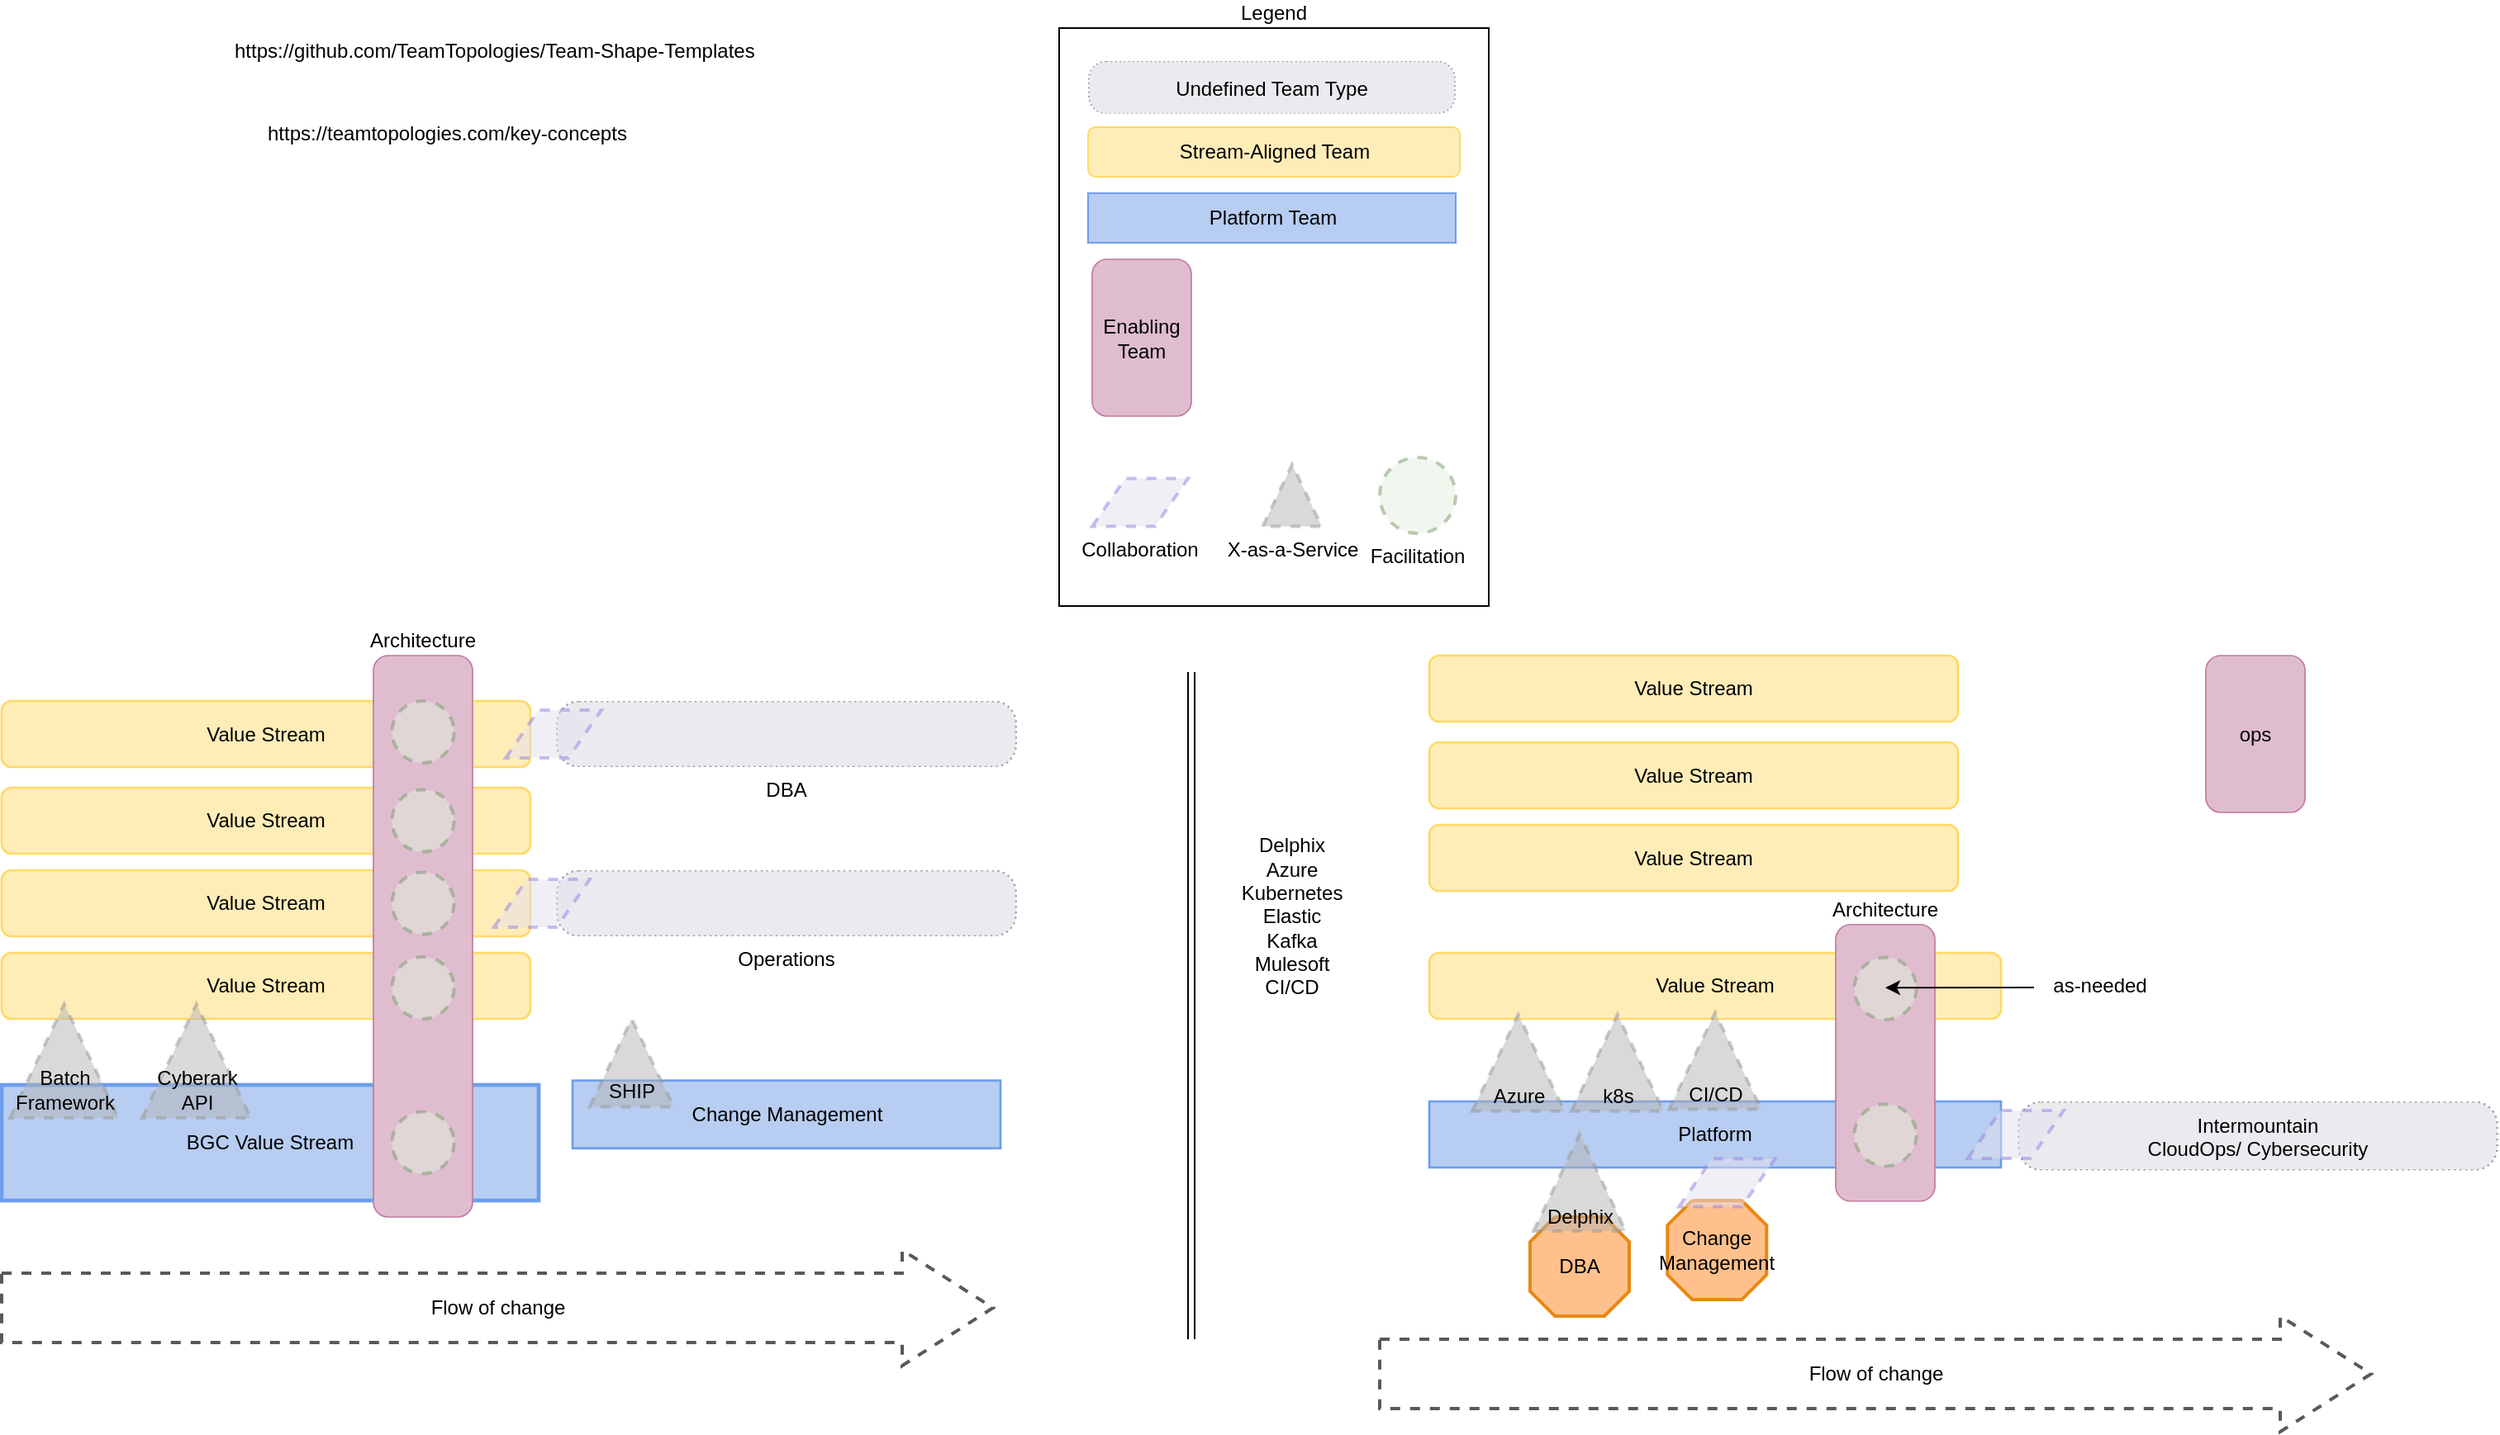<mxfile version="21.0.6" type="github">
  <diagram name="Page-1" id="b2X0Cin1PfoKi7R9eayR">
    <mxGraphModel dx="2736" dy="3094" grid="1" gridSize="10" guides="1" tooltips="1" connect="1" arrows="1" fold="1" page="1" pageScale="1" pageWidth="850" pageHeight="1100" math="0" shadow="0">
      <root>
        <mxCell id="0" />
        <mxCell id="1" parent="0" />
        <mxCell id="JFUwCKO8B1FGGGvDRDL4-5" value="Platform" style="shape=stencil(tVTLboMwEPyavVZgq4l6bAw595Af2JBNY8XYyLh5/H0MS6WiAqkqONkz650dP9YgVX3CikAkFksCmYEQHwbD0fkykjvCOIg4u3IsFQnjE+NVB7GuqAjMXdBr3BviSB28O9NVH0KXIhpe5pC8QyOWgFSFszama2frXuRHPMqgtiHiG8t0he89VJHXJQXynVtmQWz/LvvyuoxwupDfvuy3+9n9zifcd5wudXGzCaf/l5UqMmOPW6o9FudP777sYdCMbzpq+r0/6cpBPyNVpYo9TxN2uJELZ5yPBI9tNRBylb3l+Wb6bI/amOHszVpl2yc302Szg4lFowvajf/aX8vy/9cSDw==);whiteSpace=wrap;html=1;fontColor=#000000;fillColor=#BBD2F6;strokeColor=#6D9EEB;" parent="1" vertex="1">
          <mxGeometry x="804" y="-1120" width="346" height="40" as="geometry" />
        </mxCell>
        <mxCell id="JFUwCKO8B1FGGGvDRDL4-4" value="Value Stream" style="shape=stencil(tVRRboMwDD2NPztBoqH2swvlAtsFUnDbqCFBIW232y/EVBpaodMEX+Q9288vIQ5w0Z5kg8ASI2sEngNj796hrFdbrY4GqxD6CDDwYXWjjJQlhE+Esx7KtsHSE3eVTsm9Roq03tkz3lTl+xLW8XwHyRY6sQS4KK0xoVxZ0w4iP+JBRirjA/4kmb7x1wA16FSNHl3vllhgxd9lX16XEU4X8juUvbuf3e98wkPH6VI/bjbh9P+yXARm7HJzsZfl+ejsxVQPzcSI68Zq+tI/Gc2HpkZac3GwDic80TSXVlsXCPrGbsB4UeSbLJs+4IPSeqx6l7+tn1eTg4mk0YS48V/7iyw9hZH4Bg==);whiteSpace=wrap;html=1;strokeWidth=2;fillColor=#FFEDB8;strokeColor=#FFD966;" parent="1" vertex="1">
          <mxGeometry x="804" y="-1210" width="346" height="40" as="geometry" />
        </mxCell>
        <mxCell id="JFUwCKO8B1FGGGvDRDL4-2" value="Architecture" style="shape=stencil(tVTtjoIwEHya/r1Ae8b7q0WewBeouKeN0JJSv97epdu7HBHQXCAhgZnpzk5Dt0zI5qhqYDwxqgImMsb5xqhdqc0ByS2oChn8upKWfiaEjxF/RayaGgpP5EU5jRZASuOdPcFV732s4S0vNixZodo+QhbWGCzX1jQd5Y+ONkobj/hGNrHxvYNqcLoCDy7GI5bx/H3bj8U8xulMebu2P+knzzudcTdxOtePm8w4/b+tkMgMHW4hd6o4HZw9m31vmKC4dqzGD/2r2exNNdBbyG/rYCQUjXNhS+uQoHdox7iQfLleDTT9tddl2V+d5etM5q+rKcHIosEFYeNP+wssXYOBeAA=);whiteSpace=wrap;html=1;rotation=0;fontColor=#000000;strokeColor=#C9DFBE;fillColor=#C9DFBE;labelPosition=center;verticalLabelPosition=top;align=center;verticalAlign=bottom;" parent="1" vertex="1">
          <mxGeometry x="1050" y="-1227.12" width="60" height="167.5" as="geometry" />
        </mxCell>
        <mxCell id="fTQG1C9vcmR5dNO8YUxH-10" value="Change Management" style="shape=stencil(tVTLboMwEPyavVZgq4l6bAw595Af2JBNY8XYyLh5/H0MS6WiAqkqONkz650dP9YgVX3CikAkFksCmYEQHwbD0fkykjvCOIg4u3IsFQnjE+NVB7GuqAjMXdBr3BviSB28O9NVH0KXIhpe5pC8QyOWgFSFszama2frXuRHPMqgtiHiG8t0he89VJHXJQXynVtmQWz/LvvyuoxwupDfvuy3+9n9zifcd5wudXGzCaf/l5UqMmOPW6o9FudP777sYdCMbzpq+r0/6cpBPyNVpYo9TxN2uJELZ5yPBI9tNRBylb3l+Wb6bI/amOHszVpl2yc302Szg4lFowvajf/aX8vy/9cSDw==);whiteSpace=wrap;html=1;fontColor=#000000;fillColor=#BBD2F6;strokeColor=#6D9EEB;" vertex="1" parent="1">
          <mxGeometry x="285.5" y="-1132.63" width="259" height="41" as="geometry" />
        </mxCell>
        <mxCell id="fTQG1C9vcmR5dNO8YUxH-9" value="BGC Value Stream" style="shape=stencil(tVTLboMwEPyavVZgq4l6bAw595Af2JBNY8XYyLh5/H0MS6WiAqkqONkz650dP9YgVX3CikAkFksCmYEQHwbD0fkykjvCOIg4u3IsFQnjE+NVB7GuqAjMXdBr3BviSB28O9NVH0KXIhpe5pC8QyOWgFSFszama2frXuRHPMqgtiHiG8t0he89VJHXJQXynVtmQWz/LvvyuoxwupDfvuy3+9n9zifcd5wudXGzCaf/l5UqMmOPW6o9FudP777sYdCMbzpq+r0/6cpBPyNVpYo9TxN2uJELZ5yPBI9tNRBylb3l+Wb6bI/amOHszVpl2yc302Szg4lFowvajf/aX8vy/9cSDw==);whiteSpace=wrap;html=1;fontColor=#000000;fillColor=#BBD2F6;strokeColor=#6D9EEB;" vertex="1" parent="1">
          <mxGeometry x="-60" y="-1130" width="325" height="70" as="geometry" />
        </mxCell>
        <mxCell id="JFUwCKO8B1FGGGvDRDL4-1" value="Value Stream" style="shape=stencil(tVRRboMwDD2NPztBoqH2swvlAtsFUnDbqCFBIW232y/EVBpaodMEX+Q9288vIQ5w0Z5kg8ASI2sEngNj796hrFdbrY4GqxD6CDDwYXWjjJQlhE+Esx7KtsHSE3eVTsm9Roq03tkz3lTl+xLW8XwHyRY6sQS4KK0xoVxZ0w4iP+JBRirjA/4kmb7x1wA16FSNHl3vllhgxd9lX16XEU4X8juUvbuf3e98wkPH6VI/bjbh9P+yXARm7HJzsZfl+ejsxVQPzcSI68Zq+tI/Gc2HpkZac3GwDic80TSXVlsXCPrGbsB4UeSbLJs+4IPSeqx6l7+tn1eTg4mk0YS48V/7iyw9hZH4Bg==);whiteSpace=wrap;html=1;strokeWidth=2;fillColor=#FFEDB8;strokeColor=#FFD966;" parent="1" vertex="1">
          <mxGeometry x="804" y="-1287.5" width="320" height="40" as="geometry" />
        </mxCell>
        <mxCell id="JFUwCKO8B1FGGGvDRDL4-3" value="Value Stream" style="shape=stencil(tVRRboMwDD2NPztBoqH2swvlAtsFUnDbqCFBIW232y/EVBpaodMEX+Q9288vIQ5w0Z5kg8ASI2sEngNj796hrFdbrY4GqxD6CDDwYXWjjJQlhE+Esx7KtsHSE3eVTsm9Roq03tkz3lTl+xLW8XwHyRY6sQS4KK0xoVxZ0w4iP+JBRirjA/4kmb7x1wA16FSNHl3vllhgxd9lX16XEU4X8juUvbuf3e98wkPH6VI/bjbh9P+yXARm7HJzsZfl+ejsxVQPzcSI68Zq+tI/Gc2HpkZac3GwDic80TSXVlsXCPrGbsB4UeSbLJs+4IPSeqx6l7+tn1eTg4mk0YS48V/7iyw9hZH4Bg==);whiteSpace=wrap;html=1;strokeWidth=2;fillColor=#FFEDB8;strokeColor=#FFD966;" parent="1" vertex="1">
          <mxGeometry x="804" y="-1337.5" width="320" height="40" as="geometry" />
        </mxCell>
        <mxCell id="JFUwCKO8B1FGGGvDRDL4-6" value="Flow of change" style="html=1;shadow=0;dashed=1;align=center;verticalAlign=middle;shape=mxgraph.arrows2.arrow;dy=0.4;dx=55;notch=0;strokeWidth=2;strokeColor=#595959;" parent="1" vertex="1">
          <mxGeometry x="774" y="-990" width="600" height="70" as="geometry" />
        </mxCell>
        <mxCell id="JFUwCKO8B1FGGGvDRDL4-7" value="ops" style="shape=stencil(tVTtjoIwEHya/r1Ae8b7q0WewBeouKeN0JJSv97epdu7HBHQXCAhgZnpzk5Dt0zI5qhqYDwxqgImMsb5xqhdqc0ByS2oChn8upKWfiaEjxF/RayaGgpP5EU5jRZASuOdPcFV732s4S0vNixZodo+QhbWGCzX1jQd5Y+ONkobj/hGNrHxvYNqcLoCDy7GI5bx/H3bj8U8xulMebu2P+knzzudcTdxOtePm8w4/b+tkMgMHW4hd6o4HZw9m31vmKC4dqzGD/2r2exNNdBbyG/rYCQUjXNhS+uQoHdox7iQfLleDTT9tddl2V+d5etM5q+rKcHIosEFYeNP+wssXYOBeAA=);whiteSpace=wrap;html=1;rotation=0;fontColor=#000000;strokeColor=#C9DFBE;fillColor=#C9DFBE;" parent="1" vertex="1">
          <mxGeometry x="1274" y="-1390" width="60" height="95" as="geometry" />
        </mxCell>
        <mxCell id="JFUwCKO8B1FGGGvDRDL4-8" value="Azure" style="verticalLabelPosition=middle;verticalAlign=bottom;html=1;shape=mxgraph.basic.acute_triangle;dx=0.5;strokeColor=#999696;strokeWidth=2;fillColor=#B4B4B4;fontFamily=Helvetica;labelPosition=center;align=center;sketch=0;opacity=50;dashed=1;" parent="1" vertex="1">
          <mxGeometry x="830" y="-1172.62" width="55.72" height="58.5" as="geometry" />
        </mxCell>
        <mxCell id="JFUwCKO8B1FGGGvDRDL4-9" value="Value Stream" style="shape=stencil(tVRRboMwDD2NPztBoqH2swvlAtsFUnDbqCFBIW232y/EVBpaodMEX+Q9288vIQ5w0Z5kg8ASI2sEngNj796hrFdbrY4GqxD6CDDwYXWjjJQlhE+Esx7KtsHSE3eVTsm9Roq03tkz3lTl+xLW8XwHyRY6sQS4KK0xoVxZ0w4iP+JBRirjA/4kmb7x1wA16FSNHl3vllhgxd9lX16XEU4X8juUvbuf3e98wkPH6VI/bjbh9P+yXARm7HJzsZfl+ejsxVQPzcSI68Zq+tI/Gc2HpkZac3GwDic80TSXVlsXCPrGbsB4UeSbLJs+4IPSeqx6l7+tn1eTg4mk0YS48V/7iyw9hZH4Bg==);whiteSpace=wrap;html=1;strokeWidth=2;fillColor=#FFEDB8;strokeColor=#FFD966;" parent="1" vertex="1">
          <mxGeometry x="804" y="-1390" width="320" height="40" as="geometry" />
        </mxCell>
        <mxCell id="JFUwCKO8B1FGGGvDRDL4-13" value="" style="ellipse;whiteSpace=wrap;html=1;aspect=fixed;opacity=50;fillColor=#E3EFDE;strokeColor=#78996B;strokeWidth=2;dashed=1;" parent="1" vertex="1">
          <mxGeometry x="1061.25" y="-1207.12" width="37.5" height="37.5" as="geometry" />
        </mxCell>
        <mxCell id="JFUwCKO8B1FGGGvDRDL4-16" value="Value Stream" style="shape=stencil(tVRRboMwDD2NPztBoqH2swvlAtsFUnDbqCFBIW232y/EVBpaodMEX+Q9288vIQ5w0Z5kg8ASI2sEngNj796hrFdbrY4GqxD6CDDwYXWjjJQlhE+Esx7KtsHSE3eVTsm9Roq03tkz3lTl+xLW8XwHyRY6sQS4KK0xoVxZ0w4iP+JBRirjA/4kmb7x1wA16FSNHl3vllhgxd9lX16XEU4X8juUvbuf3e98wkPH6VI/bjbh9P+yXARm7HJzsZfl+ejsxVQPzcSI68Zq+tI/Gc2HpkZac3GwDic80TSXVlsXCPrGbsB4UeSbLJs+4IPSeqx6l7+tn1eTg4mk0YS48V/7iyw9hZH4Bg==);whiteSpace=wrap;html=1;strokeWidth=2;fillColor=#FFEDB8;strokeColor=#FFD966;" parent="1" vertex="1">
          <mxGeometry x="-60" y="-1260" width="320" height="40" as="geometry" />
        </mxCell>
        <mxCell id="JFUwCKO8B1FGGGvDRDL4-17" value="Value Stream" style="shape=stencil(tVRRboMwDD2NPztBoqH2swvlAtsFUnDbqCFBIW232y/EVBpaodMEX+Q9288vIQ5w0Z5kg8ASI2sEngNj796hrFdbrY4GqxD6CDDwYXWjjJQlhE+Esx7KtsHSE3eVTsm9Roq03tkz3lTl+xLW8XwHyRY6sQS4KK0xoVxZ0w4iP+JBRirjA/4kmb7x1wA16FSNHl3vllhgxd9lX16XEU4X8juUvbuf3e98wkPH6VI/bjbh9P+yXARm7HJzsZfl+ejsxVQPzcSI68Zq+tI/Gc2HpkZac3GwDic80TSXVlsXCPrGbsB4UeSbLJs+4IPSeqx6l7+tn1eTg4mk0YS48V/7iyw9hZH4Bg==);whiteSpace=wrap;html=1;strokeWidth=2;fillColor=#FFEDB8;strokeColor=#FFD966;" parent="1" vertex="1">
          <mxGeometry x="-60" y="-1310" width="320" height="40" as="geometry" />
        </mxCell>
        <mxCell id="JFUwCKO8B1FGGGvDRDL4-18" value="Value Stream" style="shape=stencil(tVRRboMwDD2NPztBoqH2swvlAtsFUnDbqCFBIW232y/EVBpaodMEX+Q9288vIQ5w0Z5kg8ASI2sEngNj796hrFdbrY4GqxD6CDDwYXWjjJQlhE+Esx7KtsHSE3eVTsm9Roq03tkz3lTl+xLW8XwHyRY6sQS4KK0xoVxZ0w4iP+JBRirjA/4kmb7x1wA16FSNHl3vllhgxd9lX16XEU4X8juUvbuf3e98wkPH6VI/bjbh9P+yXARm7HJzsZfl+ejsxVQPzcSI68Zq+tI/Gc2HpkZac3GwDic80TSXVlsXCPrGbsB4UeSbLJs+4IPSeqx6l7+tn1eTg4mk0YS48V/7iyw9hZH4Bg==);whiteSpace=wrap;html=1;strokeWidth=2;fillColor=#FFEDB8;strokeColor=#FFD966;" parent="1" vertex="1">
          <mxGeometry x="-60" y="-1210" width="320" height="40" as="geometry" />
        </mxCell>
        <mxCell id="JFUwCKO8B1FGGGvDRDL4-20" value="Flow of change" style="html=1;shadow=0;dashed=1;align=center;verticalAlign=middle;shape=mxgraph.arrows2.arrow;dy=0.4;dx=55;notch=0;strokeWidth=2;strokeColor=#595959;" parent="1" vertex="1">
          <mxGeometry x="-60" y="-1030" width="600" height="70" as="geometry" />
        </mxCell>
        <mxCell id="JFUwCKO8B1FGGGvDRDL4-23" value="Value Stream" style="shape=stencil(tVRRboMwDD2NPztBoqH2swvlAtsFUnDbqCFBIW232y/EVBpaodMEX+Q9288vIQ5w0Z5kg8ASI2sEngNj796hrFdbrY4GqxD6CDDwYXWjjJQlhE+Esx7KtsHSE3eVTsm9Roq03tkz3lTl+xLW8XwHyRY6sQS4KK0xoVxZ0w4iP+JBRirjA/4kmb7x1wA16FSNHl3vllhgxd9lX16XEU4X8juUvbuf3e98wkPH6VI/bjbh9P+yXARm7HJzsZfl+ejsxVQPzcSI68Zq+tI/Gc2HpkZac3GwDic80TSXVlsXCPrGbsB4UeSbLJs+4IPSeqx6l7+tn1eTg4mk0YS48V/7iyw9hZH4Bg==);whiteSpace=wrap;html=1;strokeWidth=2;fillColor=#FFEDB8;strokeColor=#FFD966;" parent="1" vertex="1">
          <mxGeometry x="-60" y="-1362.5" width="320" height="40" as="geometry" />
        </mxCell>
        <mxCell id="JFUwCKO8B1FGGGvDRDL4-24" value="Architecture" style="shape=stencil(tVTtjoIwEHya/r1Ae8b7q0WewBeouKeN0JJSv97epdu7HBHQXCAhgZnpzk5Dt0zI5qhqYDwxqgImMsb5xqhdqc0ByS2oChn8upKWfiaEjxF/RayaGgpP5EU5jRZASuOdPcFV732s4S0vNixZodo+QhbWGCzX1jQd5Y+ONkobj/hGNrHxvYNqcLoCDy7GI5bx/H3bj8U8xulMebu2P+knzzudcTdxOtePm8w4/b+tkMgMHW4hd6o4HZw9m31vmKC4dqzGD/2r2exNNdBbyG/rYCQUjXNhS+uQoHdox7iQfLleDTT9tddl2V+d5etM5q+rKcHIosEFYeNP+wssXYOBeAA=);whiteSpace=wrap;html=1;rotation=0;fontColor=#000000;strokeColor=#C9DFBE;fillColor=#C9DFBE;labelPosition=center;verticalLabelPosition=top;align=center;verticalAlign=bottom;" parent="1" vertex="1">
          <mxGeometry x="165" y="-1390" width="60" height="340" as="geometry" />
        </mxCell>
        <mxCell id="JFUwCKO8B1FGGGvDRDL4-25" value="" style="ellipse;whiteSpace=wrap;html=1;aspect=fixed;opacity=50;fillColor=#E3EFDE;strokeColor=#78996B;strokeWidth=2;dashed=1;" parent="1" vertex="1">
          <mxGeometry x="176.25" y="-1362.5" width="37.5" height="37.5" as="geometry" />
        </mxCell>
        <mxCell id="JFUwCKO8B1FGGGvDRDL4-26" value="" style="ellipse;whiteSpace=wrap;html=1;aspect=fixed;opacity=50;fillColor=#E3EFDE;strokeColor=#78996B;strokeWidth=2;dashed=1;" parent="1" vertex="1">
          <mxGeometry x="176.25" y="-1308.75" width="37.5" height="37.5" as="geometry" />
        </mxCell>
        <mxCell id="JFUwCKO8B1FGGGvDRDL4-27" value="" style="ellipse;whiteSpace=wrap;html=1;aspect=fixed;opacity=50;fillColor=#E3EFDE;strokeColor=#78996B;strokeWidth=2;dashed=1;" parent="1" vertex="1">
          <mxGeometry x="176.25" y="-1258.75" width="37.5" height="37.5" as="geometry" />
        </mxCell>
        <mxCell id="JFUwCKO8B1FGGGvDRDL4-28" value="" style="ellipse;whiteSpace=wrap;html=1;aspect=fixed;opacity=50;fillColor=#E3EFDE;strokeColor=#78996B;strokeWidth=2;dashed=1;" parent="1" vertex="1">
          <mxGeometry x="176.25" y="-1207.5" width="37.5" height="37.5" as="geometry" />
        </mxCell>
        <mxCell id="JFUwCKO8B1FGGGvDRDL4-29" value="DBA" style="shape=image;verticalLabelPosition=bottom;verticalAlign=top;imageAspect=0;aspect=fixed;image=data:image/svg+xml,PHN2ZyB4bWxucz0iaHR0cDovL3d3dy53My5vcmcvMjAwMC9zdmciIHdpZHRoPSI1MDEuOTk0IiBoZWlnaHQ9IjcyIiB2aWV3Qm94PSIwIDAgMTMyLjgxOSAxNi40MDQiPiYjeGE7ICAgIDxyZWN0IHg9IjMwLjY1OSIgeT0iMTQ1LjU4IiB3aWR0aD0iMTMyLjI5IiBoZWlnaHQ9IjE4Ljg3NSIgZmlsbC1ydWxlPSJldmVub2RkIiByeD0iNi4zNSIgcnk9IjYuMzUiIHRyYW5zZm9ybT0idHJhbnNsYXRlKC0zMC4zOTQgLTE0Ni44KSIgZmlsbD0iI2ViZWJlZiIgc3Ryb2tlPSIjOWI5OWFmIiBzdHJva2Utd2lkdGg9Ii41MjkiIHN0cm9rZS1kYXNoYXJyYXk9Ii41MjkxNjcsMS4wNTgzMyIvPiYjeGE7PC9zdmc+" parent="1" vertex="1">
          <mxGeometry x="275.55" y="-1362.5" width="278.89" height="40" as="geometry" />
        </mxCell>
        <mxCell id="JFUwCKO8B1FGGGvDRDL4-30" value="Operations" style="shape=image;verticalLabelPosition=bottom;verticalAlign=top;imageAspect=0;aspect=fixed;image=data:image/svg+xml,PHN2ZyB4bWxucz0iaHR0cDovL3d3dy53My5vcmcvMjAwMC9zdmciIHdpZHRoPSI1MDEuOTk0IiBoZWlnaHQ9IjcyIiB2aWV3Qm94PSIwIDAgMTMyLjgxOSAxNi40MDQiPiYjeGE7ICAgIDxyZWN0IHg9IjMwLjY1OSIgeT0iMTQ1LjU4IiB3aWR0aD0iMTMyLjI5IiBoZWlnaHQ9IjE4Ljg3NSIgZmlsbC1ydWxlPSJldmVub2RkIiByeD0iNi4zNSIgcnk9IjYuMzUiIHRyYW5zZm9ybT0idHJhbnNsYXRlKC0zMC4zOTQgLTE0Ni44KSIgZmlsbD0iI2ViZWJlZiIgc3Ryb2tlPSIjOWI5OWFmIiBzdHJva2Utd2lkdGg9Ii41MjkiIHN0cm9rZS1kYXNoYXJyYXk9Ii41MjkxNjcsMS4wNTgzMyIvPiYjeGE7PC9zdmc+" parent="1" vertex="1">
          <mxGeometry x="275.55" y="-1260" width="278.89" height="40" as="geometry" />
        </mxCell>
        <mxCell id="JFUwCKO8B1FGGGvDRDL4-31" value="Legend" style="rounded=0;whiteSpace=wrap;html=1;labelPosition=center;verticalLabelPosition=top;align=center;verticalAlign=bottom;" parent="1" vertex="1">
          <mxGeometry x="580" y="-1770" width="260" height="350" as="geometry" />
        </mxCell>
        <mxCell id="JFUwCKO8B1FGGGvDRDL4-32" value="Undefined Team Type" style="shape=image;verticalLabelPosition=middle;verticalAlign=middle;imageAspect=0;aspect=fixed;image=data:image/svg+xml,PHN2ZyB4bWxucz0iaHR0cDovL3d3dy53My5vcmcvMjAwMC9zdmciIHdpZHRoPSI1MDEuOTk0IiBoZWlnaHQ9IjcyIiB2aWV3Qm94PSIwIDAgMTMyLjgxOSAxNi40MDQiPiYjeGE7ICAgIDxyZWN0IHg9IjMwLjY1OSIgeT0iMTQ1LjU4IiB3aWR0aD0iMTMyLjI5IiBoZWlnaHQ9IjE4Ljg3NSIgZmlsbC1ydWxlPSJldmVub2RkIiByeD0iNi4zNSIgcnk9IjYuMzUiIHRyYW5zZm9ybT0idHJhbnNsYXRlKC0zMC4zOTQgLTE0Ni44KSIgZmlsbD0iI2ViZWJlZiIgc3Ryb2tlPSIjOWI5OWFmIiBzdHJva2Utd2lkdGg9Ii41MjkiIHN0cm9rZS1kYXNoYXJyYXk9Ii41MjkxNjcsMS4wNTgzMyIvPiYjeGE7PC9zdmc+;labelPosition=center;align=center;" parent="1" vertex="1">
          <mxGeometry x="597.5" y="-1750" width="222.5" height="31.91" as="geometry" />
        </mxCell>
        <mxCell id="JFUwCKO8B1FGGGvDRDL4-33" value="Stream-Aligned Team" style="shape=stencil(tVRRboMwDD2NPztBoqH2swvlAtsFUnDbqCFBIW232y/EVBpaodMEX+Q9288vIQ5w0Z5kg8ASI2sEngNj796hrFdbrY4GqxD6CDDwYXWjjJQlhE+Esx7KtsHSE3eVTsm9Roq03tkz3lTl+xLW8XwHyRY6sQS4KK0xoVxZ0w4iP+JBRirjA/4kmb7x1wA16FSNHl3vllhgxd9lX16XEU4X8juUvbuf3e98wkPH6VI/bjbh9P+yXARm7HJzsZfl+ejsxVQPzcSI68Zq+tI/Gc2HpkZac3GwDic80TSXVlsXCPrGbsB4UeSbLJs+4IPSeqx6l7+tn1eTg4mk0YS48V/7iyw9hZH4Bg==);whiteSpace=wrap;html=1;strokeWidth=2;fillColor=#FFEDB8;strokeColor=#FFD966;" parent="1" vertex="1">
          <mxGeometry x="597.5" y="-1710" width="225" height="30" as="geometry" />
        </mxCell>
        <mxCell id="JFUwCKO8B1FGGGvDRDL4-34" value="Enabling&lt;br&gt;Team" style="shape=stencil(tVTtjoIwEHya/r1Ae8b7q0WewBeouKeN0JJSv97epdu7HBHQXCAhgZnpzk5Dt0zI5qhqYDwxqgImMsb5xqhdqc0ByS2oChn8upKWfiaEjxF/RayaGgpP5EU5jRZASuOdPcFV732s4S0vNixZodo+QhbWGCzX1jQd5Y+ONkobj/hGNrHxvYNqcLoCDy7GI5bx/H3bj8U8xulMebu2P+knzzudcTdxOtePm8w4/b+tkMgMHW4hd6o4HZw9m31vmKC4dqzGD/2r2exNNdBbyG/rYCQUjXNhS+uQoHdox7iQfLleDTT9tddl2V+d5etM5q+rKcHIosEFYeNP+wssXYOBeAA=);whiteSpace=wrap;html=1;rotation=0;fontColor=#000000;strokeColor=#C9DFBE;fillColor=#C9DFBE;" parent="1" vertex="1">
          <mxGeometry x="600" y="-1630" width="60" height="95" as="geometry" />
        </mxCell>
        <mxCell id="JFUwCKO8B1FGGGvDRDL4-35" value="" style="shape=parallelogram;perimeter=parallelogramPerimeter;whiteSpace=wrap;html=1;fixedSize=1;fillColor=#E3E0EE;strokeColor=#967EE2;opacity=50;strokeWidth=2;dashed=1;" parent="1" vertex="1">
          <mxGeometry x="245" y="-1357" width="58" height="29" as="geometry" />
        </mxCell>
        <UserObject label="https://github.com/TeamTopologies/Team-Shape-Templates" link="https://github.com/TeamTopologies/Team-Shape-Templates" id="JFUwCKO8B1FGGGvDRDL4-36">
          <mxCell style="text;whiteSpace=wrap;html=1;" parent="1" vertex="1">
            <mxGeometry x="78.75" y="-1770" width="350" height="40" as="geometry" />
          </mxCell>
        </UserObject>
        <mxCell id="JFUwCKO8B1FGGGvDRDL4-37" value="Collaboration" style="shape=parallelogram;perimeter=parallelogramPerimeter;whiteSpace=wrap;html=1;fixedSize=1;fillColor=#E3E0EE;strokeColor=#967EE2;opacity=50;strokeWidth=2;dashed=1;labelPosition=center;verticalLabelPosition=bottom;align=center;verticalAlign=top;" parent="1" vertex="1">
          <mxGeometry x="600" y="-1497.25" width="58" height="29" as="geometry" />
        </mxCell>
        <mxCell id="fTQG1C9vcmR5dNO8YUxH-1" value="X-as-a-Service" style="verticalLabelPosition=bottom;verticalAlign=top;html=1;shape=mxgraph.basic.acute_triangle;dx=0.5;strokeColor=#999696;strokeWidth=2;fillColor=#B4B4B4;fontFamily=Helvetica;labelPosition=center;align=center;sketch=0;opacity=50;dashed=1;" vertex="1" parent="1">
          <mxGeometry x="703.17" y="-1505.75" width="35.72" height="37.5" as="geometry" />
        </mxCell>
        <mxCell id="fTQG1C9vcmR5dNO8YUxH-2" value="Facilitation" style="ellipse;whiteSpace=wrap;html=1;aspect=fixed;opacity=50;fillColor=#E3EFDE;strokeColor=#78996B;strokeWidth=2;dashed=1;labelPosition=center;verticalLabelPosition=bottom;align=center;verticalAlign=top;" vertex="1" parent="1">
          <mxGeometry x="774" y="-1510" width="46" height="46" as="geometry" />
        </mxCell>
        <UserObject label="https://teamtopologies.com/key-concepts" link="https://teamtopologies.com/key-concepts" id="fTQG1C9vcmR5dNO8YUxH-3">
          <mxCell style="text;whiteSpace=wrap;html=1;" vertex="1" parent="1">
            <mxGeometry x="98.75" y="-1720" width="250" height="40" as="geometry" />
          </mxCell>
        </UserObject>
        <mxCell id="fTQG1C9vcmR5dNO8YUxH-5" value="Batch&lt;br&gt;Framework" style="verticalLabelPosition=middle;verticalAlign=bottom;html=1;shape=mxgraph.basic.acute_triangle;dx=0.5;strokeColor=#999696;strokeWidth=2;fillColor=#B4B4B4;fontFamily=Helvetica;labelPosition=center;align=center;sketch=0;opacity=50;dashed=1;" vertex="1" parent="1">
          <mxGeometry x="-55" y="-1179" width="65.72" height="69" as="geometry" />
        </mxCell>
        <mxCell id="fTQG1C9vcmR5dNO8YUxH-6" value="Cyberark&lt;br&gt;API" style="verticalLabelPosition=middle;verticalAlign=bottom;html=1;shape=mxgraph.basic.acute_triangle;dx=0.5;strokeColor=#999696;strokeWidth=2;fillColor=#B4B4B4;fontFamily=Helvetica;labelPosition=center;align=center;sketch=0;opacity=50;dashed=1;" vertex="1" parent="1">
          <mxGeometry x="25" y="-1179" width="65.72" height="69" as="geometry" />
        </mxCell>
        <mxCell id="fTQG1C9vcmR5dNO8YUxH-7" value="" style="ellipse;whiteSpace=wrap;html=1;aspect=fixed;opacity=50;fillColor=#E3EFDE;strokeColor=#78996B;strokeWidth=2;dashed=1;" vertex="1" parent="1">
          <mxGeometry x="176.25" y="-1113.75" width="37.5" height="37.5" as="geometry" />
        </mxCell>
        <mxCell id="fTQG1C9vcmR5dNO8YUxH-8" value="SHIP" style="verticalLabelPosition=middle;verticalAlign=bottom;html=1;shape=mxgraph.basic.acute_triangle;dx=0.5;strokeColor=#999696;strokeWidth=2;fillColor=#B4B4B4;fontFamily=Helvetica;labelPosition=center;align=center;sketch=0;opacity=50;dashed=1;" vertex="1" parent="1">
          <mxGeometry x="295.95" y="-1170" width="50.72" height="53.25" as="geometry" />
        </mxCell>
        <mxCell id="fTQG1C9vcmR5dNO8YUxH-11" value="" style="shape=parallelogram;perimeter=parallelogramPerimeter;whiteSpace=wrap;html=1;fixedSize=1;fillColor=#E3E0EE;strokeColor=#967EE2;opacity=50;strokeWidth=2;dashed=1;" vertex="1" parent="1">
          <mxGeometry x="237.95" y="-1254.5" width="58" height="29" as="geometry" />
        </mxCell>
        <mxCell id="fTQG1C9vcmR5dNO8YUxH-12" value="Platform Team" style="shape=stencil(tVTLboMwEPyavVZgq4l6bAw595Af2JBNY8XYyLh5/H0MS6WiAqkqONkz650dP9YgVX3CikAkFksCmYEQHwbD0fkykjvCOIg4u3IsFQnjE+NVB7GuqAjMXdBr3BviSB28O9NVH0KXIhpe5pC8QyOWgFSFszama2frXuRHPMqgtiHiG8t0he89VJHXJQXynVtmQWz/LvvyuoxwupDfvuy3+9n9zifcd5wudXGzCaf/l5UqMmOPW6o9FudP777sYdCMbzpq+r0/6cpBPyNVpYo9TxN2uJELZ5yPBI9tNRBylb3l+Wb6bI/amOHszVpl2yc302Szg4lFowvajf/aX8vy/9cSDw==);whiteSpace=wrap;html=1;fontColor=#000000;fillColor=#BBD2F6;strokeColor=#6D9EEB;" vertex="1" parent="1">
          <mxGeometry x="597.5" y="-1670" width="222.5" height="30" as="geometry" />
        </mxCell>
        <mxCell id="fTQG1C9vcmR5dNO8YUxH-34" value="Delphix&lt;br&gt;Azure&lt;br&gt;Kubernetes&lt;br&gt;Elastic&lt;br&gt;Kafka&lt;br&gt;Mulesoft&lt;br&gt;CI/CD" style="text;strokeColor=none;align=center;fillColor=none;html=1;verticalAlign=middle;whiteSpace=wrap;rounded=0;" vertex="1" parent="1">
          <mxGeometry x="691.03" y="-1247.5" width="60" height="30" as="geometry" />
        </mxCell>
        <mxCell id="fTQG1C9vcmR5dNO8YUxH-35" value="" style="edgeStyle=none;orthogonalLoop=1;jettySize=auto;html=1;rounded=0;shape=link;" edge="1" parent="1">
          <mxGeometry width="80" relative="1" as="geometry">
            <mxPoint x="660" y="-976" as="sourcePoint" />
            <mxPoint x="660" y="-1380" as="targetPoint" />
            <Array as="points" />
          </mxGeometry>
        </mxCell>
        <mxCell id="fTQG1C9vcmR5dNO8YUxH-36" value="" style="ellipse;whiteSpace=wrap;html=1;aspect=fixed;opacity=50;fillColor=#E3EFDE;strokeColor=#78996B;strokeWidth=2;dashed=1;" vertex="1" parent="1">
          <mxGeometry x="1061.25" y="-1118.37" width="37.5" height="37.5" as="geometry" />
        </mxCell>
        <mxCell id="fTQG1C9vcmR5dNO8YUxH-37" value="DBA" style="shape=stencil(vVbtboMgFH0a/i4C3eLfxW0vsL0A4nUlVTBA1/r2Q6mLdLrYVUxM4F4O537IQRHNzJ41gEgiWQ2IviBCMlU3leDMQuH878fctMZC7eYfwNxA3OzkoU+JN/ehyUwD3HpfKc4dT+c2VqsDnERhL3jS+ekrSp7davf8TGjGlZSORChpAsgVcAR39ExI6+yzp79k0wZWA1rUYEF7L/ZeRN7+HeXhcZM4eJtqwihDbbGriRYnrAdvdAZixcGrRaGZA8xpbITKGT98anWUxZKcG9ZJ+xduEj3sqdUXjCqcFNN0MX/SVkKOaHdxaIcLrw2TX5t3txbvVRuGMHfz4ki8kdoQ6a3dfXZ7Uc5oKFTujCxHoFJpWC5c/2nmqlLaOfzYF4EIhTRN8e6mu6sUVTVNVpY8SfObyXx+y/csxffNnGmVm/TL/g+pX/kG);whiteSpace=wrap;html=1;strokeColor=#F6B26B;fillColor=#FBDBBA;sketch=0;fontFamily=Helvetica;fontColor=#000000;" vertex="1" parent="1">
          <mxGeometry x="860" y="-1050" width="70" height="60" as="geometry" />
        </mxCell>
        <mxCell id="fTQG1C9vcmR5dNO8YUxH-38" value="Delphix" style="verticalLabelPosition=middle;verticalAlign=bottom;html=1;shape=mxgraph.basic.acute_triangle;dx=0.5;strokeColor=#999696;strokeWidth=2;fillColor=#B4B4B4;fontFamily=Helvetica;labelPosition=center;align=center;sketch=0;opacity=50;dashed=1;" vertex="1" parent="1">
          <mxGeometry x="867.14" y="-1100" width="55.72" height="58.5" as="geometry" />
        </mxCell>
        <mxCell id="fTQG1C9vcmR5dNO8YUxH-39" value="Intermountain&#xa;CloudOps/ Cybersecurity" style="shape=image;verticalLabelPosition=middle;verticalAlign=middle;imageAspect=0;aspect=fixed;image=data:image/svg+xml,PHN2ZyB4bWxucz0iaHR0cDovL3d3dy53My5vcmcvMjAwMC9zdmciIHdpZHRoPSI1MDEuOTk0IiBoZWlnaHQ9IjcyIiB2aWV3Qm94PSIwIDAgMTMyLjgxOSAxNi40MDQiPiYjeGE7ICAgIDxyZWN0IHg9IjMwLjY1OSIgeT0iMTQ1LjU4IiB3aWR0aD0iMTMyLjI5IiBoZWlnaHQ9IjE4Ljg3NSIgZmlsbC1ydWxlPSJldmVub2RkIiByeD0iNi4zNSIgcnk9IjYuMzUiIHRyYW5zZm9ybT0idHJhbnNsYXRlKC0zMC4zOTQgLTE0Ni44KSIgZmlsbD0iI2ViZWJlZiIgc3Ryb2tlPSIjOWI5OWFmIiBzdHJva2Utd2lkdGg9Ii41MjkiIHN0cm9rZS1kYXNoYXJyYXk9Ii41MjkxNjcsMS4wNTgzMyIvPiYjeGE7PC9zdmc+;labelPosition=center;align=center;" vertex="1" parent="1">
          <mxGeometry x="1160" y="-1120" width="290.94" height="41.73" as="geometry" />
        </mxCell>
        <mxCell id="fTQG1C9vcmR5dNO8YUxH-40" value="" style="shape=parallelogram;perimeter=parallelogramPerimeter;whiteSpace=wrap;html=1;fixedSize=1;fillColor=#E3E0EE;strokeColor=#967EE2;opacity=50;strokeWidth=2;dashed=1;" vertex="1" parent="1">
          <mxGeometry x="1130" y="-1114.5" width="58" height="29" as="geometry" />
        </mxCell>
        <mxCell id="fTQG1C9vcmR5dNO8YUxH-41" value="k8s" style="verticalLabelPosition=middle;verticalAlign=bottom;html=1;shape=mxgraph.basic.acute_triangle;dx=0.5;strokeColor=#999696;strokeWidth=2;fillColor=#B4B4B4;fontFamily=Helvetica;labelPosition=center;align=center;sketch=0;opacity=50;dashed=1;" vertex="1" parent="1">
          <mxGeometry x="890" y="-1172.62" width="55.72" height="58.5" as="geometry" />
        </mxCell>
        <mxCell id="fTQG1C9vcmR5dNO8YUxH-42" value="" style="edgeStyle=none;orthogonalLoop=1;jettySize=auto;html=1;rounded=0;" edge="1" parent="1">
          <mxGeometry width="80" relative="1" as="geometry">
            <mxPoint x="1170" y="-1189" as="sourcePoint" />
            <mxPoint x="1080" y="-1188.87" as="targetPoint" />
            <Array as="points" />
          </mxGeometry>
        </mxCell>
        <mxCell id="fTQG1C9vcmR5dNO8YUxH-43" value="as-needed" style="text;strokeColor=none;align=center;fillColor=none;html=1;verticalAlign=middle;whiteSpace=wrap;rounded=0;" vertex="1" parent="1">
          <mxGeometry x="1180" y="-1205" width="60" height="30" as="geometry" />
        </mxCell>
        <mxCell id="fTQG1C9vcmR5dNO8YUxH-44" value="CI/CD" style="verticalLabelPosition=middle;verticalAlign=bottom;html=1;shape=mxgraph.basic.acute_triangle;dx=0.5;strokeColor=#999696;strokeWidth=2;fillColor=#B4B4B4;fontFamily=Helvetica;labelPosition=center;align=center;sketch=0;opacity=50;dashed=1;" vertex="1" parent="1">
          <mxGeometry x="949.14" y="-1173.75" width="55.72" height="58.5" as="geometry" />
        </mxCell>
        <mxCell id="fTQG1C9vcmR5dNO8YUxH-45" value="Change&lt;br&gt;Management" style="shape=stencil(vVbtboMgFH0a/i4C3eLfxW0vsL0A4nUlVTBA1/r2Q6mLdLrYVUxM4F4O537IQRHNzJ41gEgiWQ2IviBCMlU3leDMQuH878fctMZC7eYfwNxA3OzkoU+JN/ehyUwD3HpfKc4dT+c2VqsDnERhL3jS+ekrSp7davf8TGjGlZSORChpAsgVcAR39ExI6+yzp79k0wZWA1rUYEF7L/ZeRN7+HeXhcZM4eJtqwihDbbGriRYnrAdvdAZixcGrRaGZA8xpbITKGT98anWUxZKcG9ZJ+xduEj3sqdUXjCqcFNN0MX/SVkKOaHdxaIcLrw2TX5t3txbvVRuGMHfz4ki8kdoQ6a3dfXZ7Uc5oKFTujCxHoFJpWC5c/2nmqlLaOfzYF4EIhTRN8e6mu6sUVTVNVpY8SfObyXx+y/csxffNnGmVm/TL/g+pX/kG);whiteSpace=wrap;html=1;strokeColor=#F6B26B;fillColor=#FBDBBA;sketch=0;fontFamily=Helvetica;fontColor=#000000;" vertex="1" parent="1">
          <mxGeometry x="943.14" y="-1060" width="70" height="60" as="geometry" />
        </mxCell>
        <mxCell id="fTQG1C9vcmR5dNO8YUxH-46" value="" style="shape=parallelogram;perimeter=parallelogramPerimeter;whiteSpace=wrap;html=1;fixedSize=1;fillColor=#E3E0EE;strokeColor=#967EE2;opacity=50;strokeWidth=2;dashed=1;" vertex="1" parent="1">
          <mxGeometry x="955.14" y="-1085.25" width="58" height="29" as="geometry" />
        </mxCell>
      </root>
    </mxGraphModel>
  </diagram>
</mxfile>
